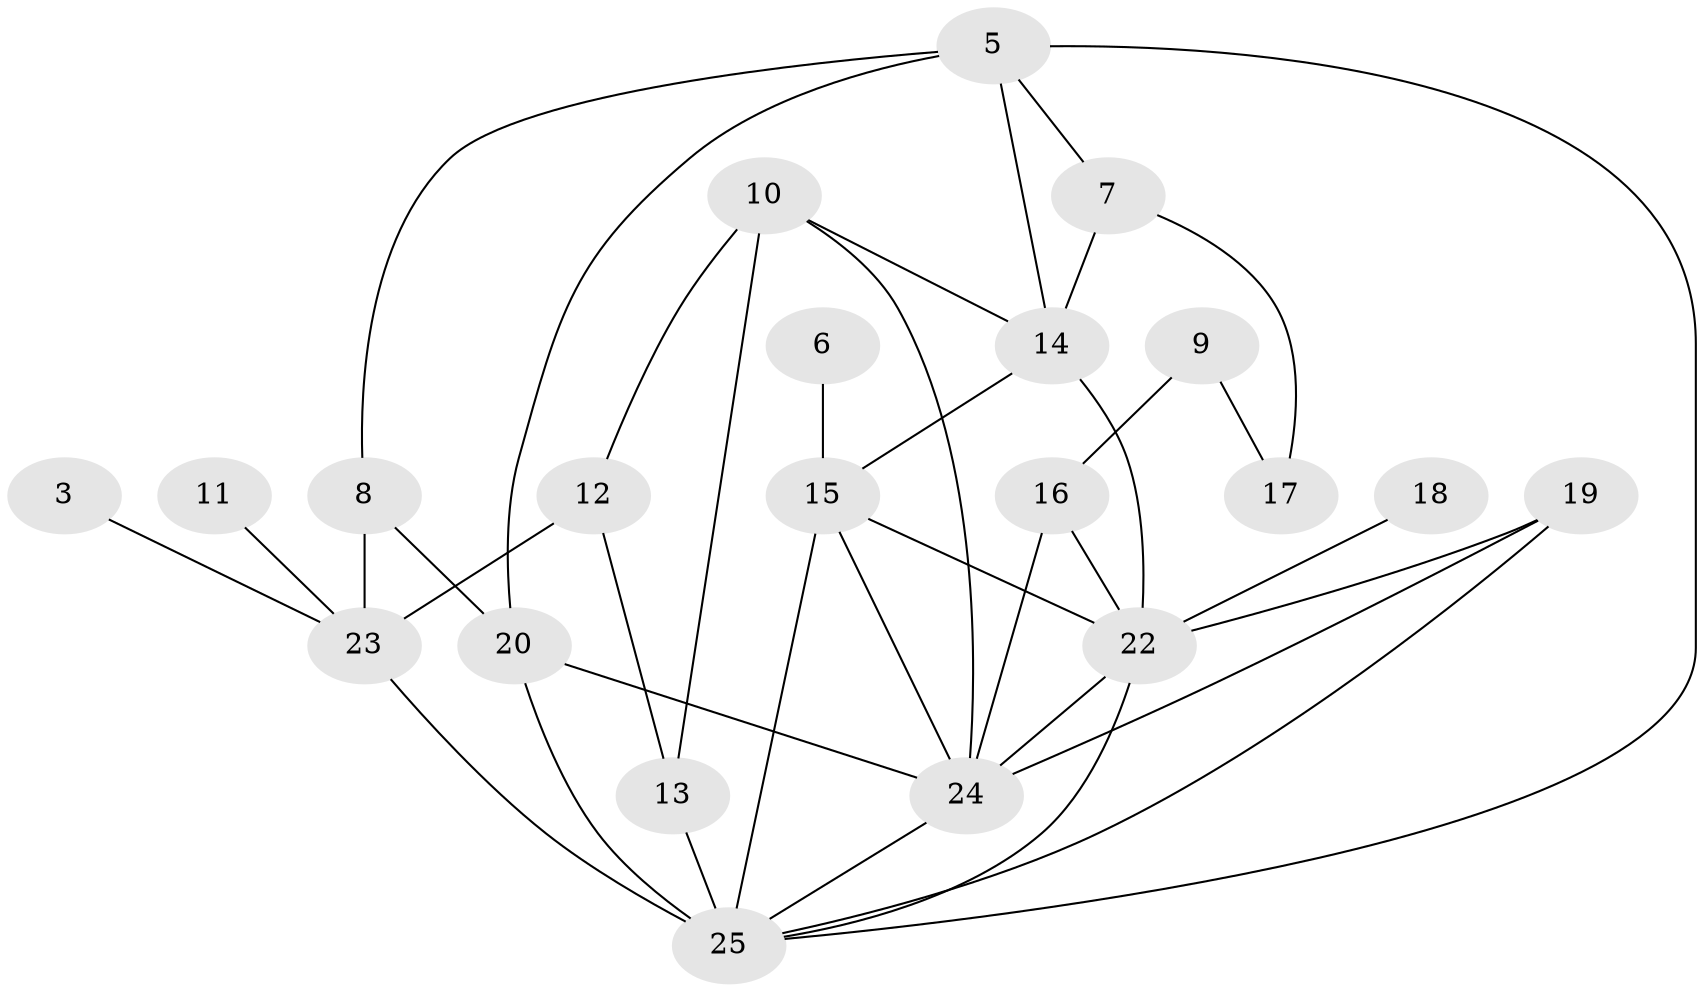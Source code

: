 // original degree distribution, {0: 0.08, 3: 0.38, 2: 0.2, 1: 0.12, 4: 0.14, 5: 0.06, 6: 0.02}
// Generated by graph-tools (version 1.1) at 2025/25/03/09/25 03:25:20]
// undirected, 21 vertices, 38 edges
graph export_dot {
graph [start="1"]
  node [color=gray90,style=filled];
  3;
  5;
  6;
  7;
  8;
  9;
  10;
  11;
  12;
  13;
  14;
  15;
  16;
  17;
  18;
  19;
  20;
  22;
  23;
  24;
  25;
  3 -- 23 [weight=1.0];
  5 -- 7 [weight=1.0];
  5 -- 8 [weight=1.0];
  5 -- 14 [weight=1.0];
  5 -- 20 [weight=1.0];
  5 -- 25 [weight=1.0];
  6 -- 15 [weight=1.0];
  7 -- 14 [weight=1.0];
  7 -- 17 [weight=1.0];
  8 -- 20 [weight=1.0];
  8 -- 23 [weight=1.0];
  9 -- 16 [weight=1.0];
  9 -- 17 [weight=1.0];
  10 -- 12 [weight=1.0];
  10 -- 13 [weight=1.0];
  10 -- 14 [weight=1.0];
  10 -- 24 [weight=1.0];
  11 -- 23 [weight=1.0];
  12 -- 13 [weight=1.0];
  12 -- 23 [weight=1.0];
  13 -- 25 [weight=2.0];
  14 -- 15 [weight=1.0];
  14 -- 22 [weight=1.0];
  15 -- 22 [weight=1.0];
  15 -- 24 [weight=1.0];
  15 -- 25 [weight=1.0];
  16 -- 22 [weight=1.0];
  16 -- 24 [weight=2.0];
  18 -- 22 [weight=1.0];
  19 -- 22 [weight=1.0];
  19 -- 24 [weight=1.0];
  19 -- 25 [weight=1.0];
  20 -- 24 [weight=1.0];
  20 -- 25 [weight=2.0];
  22 -- 24 [weight=1.0];
  22 -- 25 [weight=1.0];
  23 -- 25 [weight=1.0];
  24 -- 25 [weight=1.0];
}
